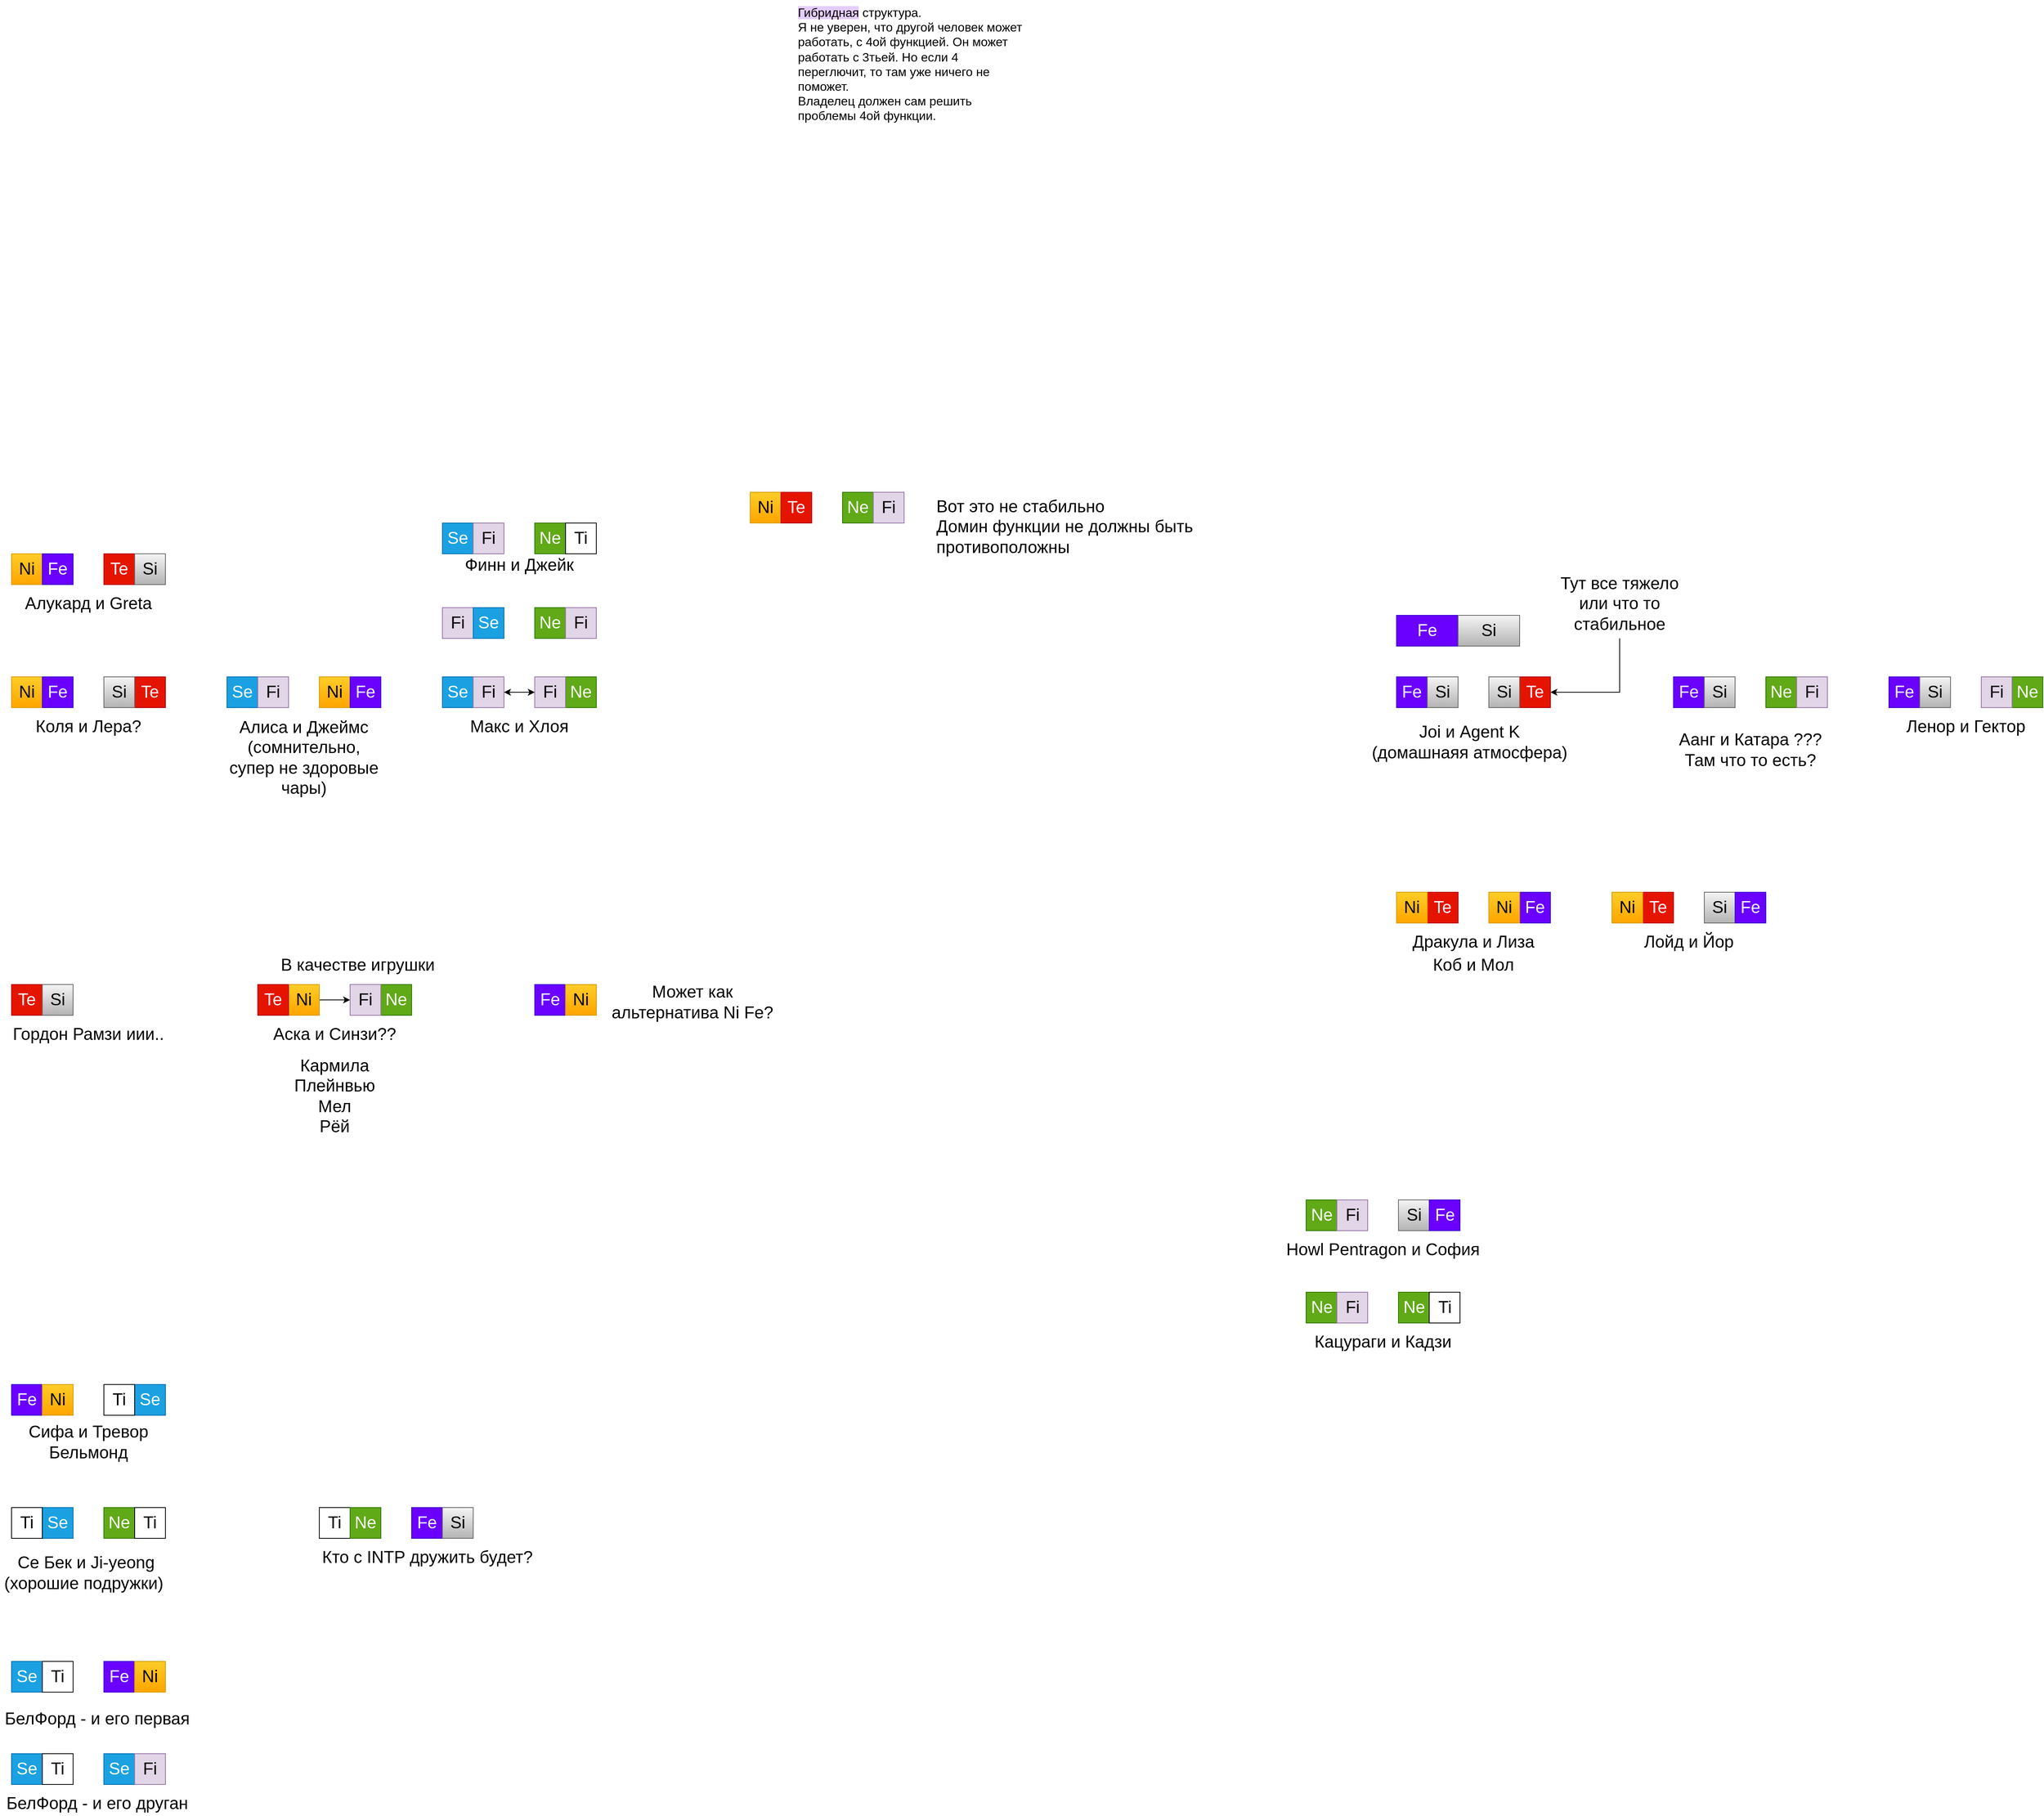 <mxfile version="20.8.16" type="device"><diagram name="Страница — 1" id="FupqnEjtOjm448nTk_es"><mxGraphModel dx="2751" dy="1129" grid="1" gridSize="10" guides="1" tooltips="1" connect="1" arrows="1" fold="1" page="0" pageScale="1" pageWidth="827" pageHeight="1169" math="0" shadow="0"><root><mxCell id="0"/><mxCell id="1" parent="0"/><mxCell id="Iz4gkImYk_Zym0ouWePq-146" value="&lt;span style=&quot;background-color: rgb(229, 204, 255);&quot;&gt;Гибридная&lt;/span&gt;&amp;nbsp;структура.&amp;nbsp;&lt;br&gt;Я не уверен, что другой человек может работать, с 4ой функцией. Он может работать с 3тьей. Но если 4 переглючит, то там уже ничего не поможет.&lt;br&gt;Владелец должен сам решить проблемы 4ой функции." style="text;html=1;strokeColor=none;fillColor=none;align=left;verticalAlign=top;whiteSpace=wrap;rounded=0;fontSize=16;" parent="1" vertex="1"><mxGeometry x="1780" y="880" width="300" height="270" as="geometry"/></mxCell><mxCell id="CeZ9bVjtD6haAGWCxzDd-1" value="&lt;font style=&quot;font-size: 22px;&quot;&gt;Se&lt;/font&gt;" style="rounded=0;whiteSpace=wrap;html=1;fillColor=#1ba1e2;fontColor=#ffffff;strokeColor=#006EAF;" vertex="1" parent="1"><mxGeometry x="1320" y="1760" width="40" height="40" as="geometry"/></mxCell><mxCell id="CeZ9bVjtD6haAGWCxzDd-2" value="&lt;font style=&quot;font-size: 22px;&quot;&gt;Fi&lt;/font&gt;" style="rounded=0;whiteSpace=wrap;html=1;fillColor=#e1d5e7;strokeColor=#9673a6;" vertex="1" parent="1"><mxGeometry x="1360" y="1760" width="40" height="40" as="geometry"/></mxCell><mxCell id="CeZ9bVjtD6haAGWCxzDd-3" value="&lt;font style=&quot;font-size: 22px;&quot;&gt;Ne&lt;/font&gt;" style="rounded=0;whiteSpace=wrap;html=1;fillColor=#60a917;fontColor=#ffffff;strokeColor=#2D7600;" vertex="1" parent="1"><mxGeometry x="1480" y="1760" width="40" height="40" as="geometry"/></mxCell><mxCell id="CeZ9bVjtD6haAGWCxzDd-4" value="&lt;font style=&quot;font-size: 22px;&quot;&gt;Fi&lt;/font&gt;" style="rounded=0;whiteSpace=wrap;html=1;fillColor=#e1d5e7;strokeColor=#9673a6;" vertex="1" parent="1"><mxGeometry x="1440" y="1760" width="40" height="40" as="geometry"/></mxCell><mxCell id="CeZ9bVjtD6haAGWCxzDd-6" value="Макс и Хлоя" style="text;html=1;strokeColor=none;fillColor=none;align=center;verticalAlign=middle;whiteSpace=wrap;rounded=0;fontSize=22;" vertex="1" parent="1"><mxGeometry x="1320" y="1810" width="200" height="30" as="geometry"/></mxCell><mxCell id="CeZ9bVjtD6haAGWCxzDd-7" value="" style="endArrow=classic;startArrow=classic;html=1;rounded=0;fontSize=22;exitX=1;exitY=0.5;exitDx=0;exitDy=0;entryX=0;entryY=0.5;entryDx=0;entryDy=0;" edge="1" parent="1" source="CeZ9bVjtD6haAGWCxzDd-2" target="CeZ9bVjtD6haAGWCxzDd-4"><mxGeometry width="50" height="50" relative="1" as="geometry"><mxPoint x="1400" y="1740" as="sourcePoint"/><mxPoint x="1450" y="1690" as="targetPoint"/></mxGeometry></mxCell><mxCell id="CeZ9bVjtD6haAGWCxzDd-8" value="&lt;font style=&quot;font-size: 22px;&quot;&gt;Te&lt;/font&gt;" style="rounded=0;whiteSpace=wrap;html=1;fillColor=#e51400;fontColor=#ffffff;strokeColor=#B20000;" vertex="1" parent="1"><mxGeometry x="2600" y="2040" width="40" height="40" as="geometry"/></mxCell><mxCell id="CeZ9bVjtD6haAGWCxzDd-9" value="&lt;font style=&quot;font-size: 22px;&quot;&gt;Ni&lt;/font&gt;" style="rounded=0;whiteSpace=wrap;html=1;fillColor=#ffcd28;strokeColor=#d79b00;gradientColor=#ffa500;" vertex="1" parent="1"><mxGeometry x="2560" y="2040" width="40" height="40" as="geometry"/></mxCell><mxCell id="CeZ9bVjtD6haAGWCxzDd-10" value="&lt;font style=&quot;font-size: 22px;&quot;&gt;Fe&lt;/font&gt;" style="rounded=0;whiteSpace=wrap;html=1;fillColor=#6a00ff;fontColor=#ffffff;strokeColor=#3700CC;" vertex="1" parent="1"><mxGeometry x="2720" y="2040" width="40" height="40" as="geometry"/></mxCell><mxCell id="CeZ9bVjtD6haAGWCxzDd-11" value="&lt;font style=&quot;font-size: 22px;&quot;&gt;Ni&lt;/font&gt;" style="rounded=0;whiteSpace=wrap;html=1;fillColor=#ffcd28;strokeColor=#d79b00;gradientColor=#ffa500;" vertex="1" parent="1"><mxGeometry x="2680" y="2040" width="40" height="40" as="geometry"/></mxCell><mxCell id="CeZ9bVjtD6haAGWCxzDd-12" value="Дракула и Лиза" style="text;html=1;strokeColor=none;fillColor=none;align=center;verticalAlign=middle;whiteSpace=wrap;rounded=0;fontSize=22;" vertex="1" parent="1"><mxGeometry x="2560" y="2090" width="200" height="30" as="geometry"/></mxCell><mxCell id="CeZ9bVjtD6haAGWCxzDd-13" value="Коб и Мол" style="text;html=1;strokeColor=none;fillColor=none;align=center;verticalAlign=middle;whiteSpace=wrap;rounded=0;fontSize=22;" vertex="1" parent="1"><mxGeometry x="2560" y="2120" width="200" height="30" as="geometry"/></mxCell><mxCell id="CeZ9bVjtD6haAGWCxzDd-14" value="&lt;font style=&quot;font-size: 22px;&quot;&gt;Te&lt;/font&gt;" style="rounded=0;whiteSpace=wrap;html=1;fillColor=#e51400;fontColor=#ffffff;strokeColor=#B20000;" vertex="1" parent="1"><mxGeometry x="2720" y="1760" width="40" height="40" as="geometry"/></mxCell><mxCell id="CeZ9bVjtD6haAGWCxzDd-16" value="&lt;font style=&quot;font-size: 22px;&quot;&gt;Fe&lt;/font&gt;" style="rounded=0;whiteSpace=wrap;html=1;fillColor=#6a00ff;fontColor=#ffffff;strokeColor=#3700CC;" vertex="1" parent="1"><mxGeometry x="2560" y="1760" width="40" height="40" as="geometry"/></mxCell><mxCell id="CeZ9bVjtD6haAGWCxzDd-17" value="&lt;font style=&quot;font-size: 22px;&quot;&gt;Si&lt;/font&gt;" style="rounded=0;whiteSpace=wrap;html=1;fillColor=#f5f5f5;strokeColor=#666666;gradientColor=#b3b3b3;" vertex="1" parent="1"><mxGeometry x="2600" y="1760" width="40" height="40" as="geometry"/></mxCell><mxCell id="CeZ9bVjtD6haAGWCxzDd-18" value="Joi и Agent K &lt;br&gt;(домашнаяя атмосфера)" style="text;html=1;strokeColor=none;fillColor=none;align=center;verticalAlign=middle;whiteSpace=wrap;rounded=0;fontSize=22;" vertex="1" parent="1"><mxGeometry x="2510" y="1820" width="290" height="50" as="geometry"/></mxCell><mxCell id="CeZ9bVjtD6haAGWCxzDd-20" value="&lt;font style=&quot;font-size: 22px;&quot;&gt;Si&lt;/font&gt;" style="rounded=0;whiteSpace=wrap;html=1;fillColor=#f5f5f5;strokeColor=#666666;gradientColor=#b3b3b3;" vertex="1" parent="1"><mxGeometry x="2680" y="1760" width="40" height="40" as="geometry"/></mxCell><mxCell id="CeZ9bVjtD6haAGWCxzDd-21" value="&lt;font style=&quot;font-size: 22px;&quot;&gt;Se&lt;/font&gt;" style="rounded=0;whiteSpace=wrap;html=1;fillColor=#1ba1e2;fontColor=#ffffff;strokeColor=#006EAF;" vertex="1" parent="1"><mxGeometry x="1040" y="1760" width="40" height="40" as="geometry"/></mxCell><mxCell id="CeZ9bVjtD6haAGWCxzDd-22" value="&lt;font style=&quot;font-size: 22px;&quot;&gt;Fi&lt;/font&gt;" style="rounded=0;whiteSpace=wrap;html=1;fillColor=#e1d5e7;strokeColor=#9673a6;" vertex="1" parent="1"><mxGeometry x="1080" y="1760" width="40" height="40" as="geometry"/></mxCell><mxCell id="CeZ9bVjtD6haAGWCxzDd-23" value="&lt;font style=&quot;font-size: 22px;&quot;&gt;Ni&lt;/font&gt;" style="rounded=0;whiteSpace=wrap;html=1;fillColor=#ffcd28;strokeColor=#d79b00;gradientColor=#ffa500;" vertex="1" parent="1"><mxGeometry x="1160" y="1760" width="40" height="40" as="geometry"/></mxCell><mxCell id="CeZ9bVjtD6haAGWCxzDd-24" value="&lt;font style=&quot;font-size: 22px;&quot;&gt;Fe&lt;/font&gt;" style="rounded=0;whiteSpace=wrap;html=1;fillColor=#6a00ff;fontColor=#ffffff;strokeColor=#3700CC;" vertex="1" parent="1"><mxGeometry x="1200" y="1760" width="40" height="40" as="geometry"/></mxCell><mxCell id="CeZ9bVjtD6haAGWCxzDd-25" value="Алиса и Джеймс&lt;br&gt;(сомнительно, супер не здоровые чары)" style="text;html=1;strokeColor=none;fillColor=none;align=center;verticalAlign=middle;whiteSpace=wrap;rounded=0;fontSize=22;" vertex="1" parent="1"><mxGeometry x="1040" y="1840" width="200" height="50" as="geometry"/></mxCell><mxCell id="CeZ9bVjtD6haAGWCxzDd-27" value="&lt;font style=&quot;font-size: 22px;&quot;&gt;Fe&lt;/font&gt;" style="rounded=0;whiteSpace=wrap;html=1;fillColor=#6a00ff;fontColor=#ffffff;strokeColor=#3700CC;" vertex="1" parent="1"><mxGeometry x="2920" y="1760" width="40" height="40" as="geometry"/></mxCell><mxCell id="CeZ9bVjtD6haAGWCxzDd-28" value="&lt;font style=&quot;font-size: 22px;&quot;&gt;Si&lt;/font&gt;" style="rounded=0;whiteSpace=wrap;html=1;fillColor=#f5f5f5;strokeColor=#666666;gradientColor=#b3b3b3;" vertex="1" parent="1"><mxGeometry x="2960" y="1760" width="40" height="40" as="geometry"/></mxCell><mxCell id="CeZ9bVjtD6haAGWCxzDd-31" value="&lt;font style=&quot;font-size: 22px;&quot;&gt;Ne&lt;/font&gt;" style="rounded=0;whiteSpace=wrap;html=1;fillColor=#60a917;fontColor=#ffffff;strokeColor=#2D7600;" vertex="1" parent="1"><mxGeometry x="3040" y="1760" width="40" height="40" as="geometry"/></mxCell><mxCell id="CeZ9bVjtD6haAGWCxzDd-32" value="&lt;font style=&quot;font-size: 22px;&quot;&gt;Fi&lt;/font&gt;" style="rounded=0;whiteSpace=wrap;html=1;fillColor=#e1d5e7;strokeColor=#9673a6;" vertex="1" parent="1"><mxGeometry x="3080" y="1760" width="40" height="40" as="geometry"/></mxCell><mxCell id="CeZ9bVjtD6haAGWCxzDd-33" value="Аанг и Катара ??? Там что то есть?" style="text;html=1;strokeColor=none;fillColor=none;align=center;verticalAlign=middle;whiteSpace=wrap;rounded=0;fontSize=22;" vertex="1" parent="1"><mxGeometry x="2920" y="1820" width="200" height="70" as="geometry"/></mxCell><mxCell id="CeZ9bVjtD6haAGWCxzDd-34" value="&lt;font style=&quot;font-size: 22px;&quot;&gt;Fe&lt;/font&gt;" style="rounded=0;whiteSpace=wrap;html=1;fillColor=#6a00ff;fontColor=#ffffff;strokeColor=#3700CC;" vertex="1" parent="1"><mxGeometry x="3200" y="1760" width="40" height="40" as="geometry"/></mxCell><mxCell id="CeZ9bVjtD6haAGWCxzDd-35" value="&lt;font style=&quot;font-size: 22px;&quot;&gt;Si&lt;/font&gt;" style="rounded=0;whiteSpace=wrap;html=1;fillColor=#f5f5f5;strokeColor=#666666;gradientColor=#b3b3b3;" vertex="1" parent="1"><mxGeometry x="3240" y="1760" width="40" height="40" as="geometry"/></mxCell><mxCell id="CeZ9bVjtD6haAGWCxzDd-36" value="&lt;font style=&quot;font-size: 22px;&quot;&gt;Ne&lt;/font&gt;" style="rounded=0;whiteSpace=wrap;html=1;fillColor=#60a917;fontColor=#ffffff;strokeColor=#2D7600;" vertex="1" parent="1"><mxGeometry x="3360" y="1760" width="40" height="40" as="geometry"/></mxCell><mxCell id="CeZ9bVjtD6haAGWCxzDd-37" value="&lt;font style=&quot;font-size: 22px;&quot;&gt;Fi&lt;/font&gt;" style="rounded=0;whiteSpace=wrap;html=1;fillColor=#e1d5e7;strokeColor=#9673a6;" vertex="1" parent="1"><mxGeometry x="3320" y="1760" width="40" height="40" as="geometry"/></mxCell><mxCell id="CeZ9bVjtD6haAGWCxzDd-38" value="Ленор и Гектор" style="text;html=1;strokeColor=none;fillColor=none;align=center;verticalAlign=middle;whiteSpace=wrap;rounded=0;fontSize=22;" vertex="1" parent="1"><mxGeometry x="3210" y="1800" width="180" height="50" as="geometry"/></mxCell><mxCell id="CeZ9bVjtD6haAGWCxzDd-39" value="&lt;font style=&quot;font-size: 22px;&quot;&gt;Fe&lt;/font&gt;" style="rounded=0;whiteSpace=wrap;html=1;fillColor=#6a00ff;fontColor=#ffffff;strokeColor=#3700CC;" vertex="1" parent="1"><mxGeometry x="2560" y="1680" width="80" height="40" as="geometry"/></mxCell><mxCell id="CeZ9bVjtD6haAGWCxzDd-40" value="&lt;font style=&quot;font-size: 22px;&quot;&gt;Si&lt;/font&gt;" style="rounded=0;whiteSpace=wrap;html=1;fillColor=#f5f5f5;strokeColor=#666666;gradientColor=#b3b3b3;" vertex="1" parent="1"><mxGeometry x="2640" y="1680" width="80" height="40" as="geometry"/></mxCell><mxCell id="CeZ9bVjtD6haAGWCxzDd-41" value="&lt;font style=&quot;font-size: 22px;&quot;&gt;Te&lt;/font&gt;" style="rounded=0;whiteSpace=wrap;html=1;fillColor=#e51400;fontColor=#ffffff;strokeColor=#B20000;" vertex="1" parent="1"><mxGeometry x="2880" y="2040" width="40" height="40" as="geometry"/></mxCell><mxCell id="CeZ9bVjtD6haAGWCxzDd-42" value="&lt;font style=&quot;font-size: 22px;&quot;&gt;Ni&lt;/font&gt;" style="rounded=0;whiteSpace=wrap;html=1;fillColor=#ffcd28;strokeColor=#d79b00;gradientColor=#ffa500;" vertex="1" parent="1"><mxGeometry x="2840" y="2040" width="40" height="40" as="geometry"/></mxCell><mxCell id="CeZ9bVjtD6haAGWCxzDd-43" value="&lt;font style=&quot;font-size: 22px;&quot;&gt;Si&lt;/font&gt;" style="rounded=0;whiteSpace=wrap;html=1;fillColor=#f5f5f5;strokeColor=#666666;gradientColor=#b3b3b3;" vertex="1" parent="1"><mxGeometry x="2960" y="2040" width="40" height="40" as="geometry"/></mxCell><mxCell id="CeZ9bVjtD6haAGWCxzDd-44" value="&lt;font style=&quot;font-size: 22px;&quot;&gt;Fe&lt;/font&gt;" style="rounded=0;whiteSpace=wrap;html=1;fillColor=#6a00ff;fontColor=#ffffff;strokeColor=#3700CC;" vertex="1" parent="1"><mxGeometry x="3000" y="2040" width="40" height="40" as="geometry"/></mxCell><mxCell id="CeZ9bVjtD6haAGWCxzDd-45" value="Лойд и Йор" style="text;html=1;strokeColor=none;fillColor=none;align=center;verticalAlign=middle;whiteSpace=wrap;rounded=0;fontSize=22;" vertex="1" parent="1"><mxGeometry x="2840" y="2090" width="200" height="30" as="geometry"/></mxCell><mxCell id="CeZ9bVjtD6haAGWCxzDd-49" style="edgeStyle=orthogonalEdgeStyle;rounded=0;orthogonalLoop=1;jettySize=auto;html=1;exitX=0.5;exitY=1;exitDx=0;exitDy=0;entryX=1;entryY=0.5;entryDx=0;entryDy=0;fontSize=22;" edge="1" parent="1" source="CeZ9bVjtD6haAGWCxzDd-48" target="CeZ9bVjtD6haAGWCxzDd-14"><mxGeometry relative="1" as="geometry"/></mxCell><mxCell id="CeZ9bVjtD6haAGWCxzDd-48" value="Тут все тяжело или что то стабильное" style="text;html=1;strokeColor=none;fillColor=none;align=center;verticalAlign=middle;whiteSpace=wrap;rounded=0;fontSize=22;" vertex="1" parent="1"><mxGeometry x="2760" y="1620" width="180" height="90" as="geometry"/></mxCell><mxCell id="CeZ9bVjtD6haAGWCxzDd-50" value="&lt;font style=&quot;font-size: 22px;&quot;&gt;Ni&lt;/font&gt;" style="rounded=0;whiteSpace=wrap;html=1;fillColor=#ffcd28;strokeColor=#d79b00;gradientColor=#ffa500;" vertex="1" parent="1"><mxGeometry x="760" y="1760" width="40" height="40" as="geometry"/></mxCell><mxCell id="CeZ9bVjtD6haAGWCxzDd-51" value="&lt;font style=&quot;font-size: 22px;&quot;&gt;Fe&lt;/font&gt;" style="rounded=0;whiteSpace=wrap;html=1;fillColor=#6a00ff;fontColor=#ffffff;strokeColor=#3700CC;" vertex="1" parent="1"><mxGeometry x="800" y="1760" width="40" height="40" as="geometry"/></mxCell><mxCell id="CeZ9bVjtD6haAGWCxzDd-52" value="&lt;font style=&quot;font-size: 22px;&quot;&gt;Te&lt;/font&gt;" style="rounded=0;whiteSpace=wrap;html=1;fillColor=#e51400;fontColor=#ffffff;strokeColor=#B20000;" vertex="1" parent="1"><mxGeometry x="920" y="1760" width="40" height="40" as="geometry"/></mxCell><mxCell id="CeZ9bVjtD6haAGWCxzDd-53" value="&lt;font style=&quot;font-size: 22px;&quot;&gt;Si&lt;/font&gt;" style="rounded=0;whiteSpace=wrap;html=1;fillColor=#f5f5f5;strokeColor=#666666;gradientColor=#b3b3b3;" vertex="1" parent="1"><mxGeometry x="880" y="1760" width="40" height="40" as="geometry"/></mxCell><mxCell id="CeZ9bVjtD6haAGWCxzDd-55" value="Коля и Лера?" style="text;html=1;strokeColor=none;fillColor=none;align=center;verticalAlign=middle;whiteSpace=wrap;rounded=0;fontSize=22;" vertex="1" parent="1"><mxGeometry x="760" y="1810" width="200" height="30" as="geometry"/></mxCell><mxCell id="CeZ9bVjtD6haAGWCxzDd-56" value="&lt;font style=&quot;font-size: 22px;&quot;&gt;Te&lt;/font&gt;" style="rounded=0;whiteSpace=wrap;html=1;fillColor=#e51400;fontColor=#ffffff;strokeColor=#B20000;" vertex="1" parent="1"><mxGeometry x="760" y="2160" width="40" height="40" as="geometry"/></mxCell><mxCell id="CeZ9bVjtD6haAGWCxzDd-57" value="&lt;font style=&quot;font-size: 22px;&quot;&gt;Si&lt;/font&gt;" style="rounded=0;whiteSpace=wrap;html=1;fillColor=#f5f5f5;strokeColor=#666666;gradientColor=#b3b3b3;" vertex="1" parent="1"><mxGeometry x="800" y="2160" width="40" height="40" as="geometry"/></mxCell><mxCell id="CeZ9bVjtD6haAGWCxzDd-58" value="Гордон Рамзи иии.." style="text;html=1;strokeColor=none;fillColor=none;align=center;verticalAlign=middle;whiteSpace=wrap;rounded=0;fontSize=22;" vertex="1" parent="1"><mxGeometry x="760" y="2210" width="200" height="30" as="geometry"/></mxCell><mxCell id="CeZ9bVjtD6haAGWCxzDd-71" style="edgeStyle=orthogonalEdgeStyle;rounded=0;orthogonalLoop=1;jettySize=auto;html=1;exitX=1;exitY=0.5;exitDx=0;exitDy=0;entryX=0;entryY=0.5;entryDx=0;entryDy=0;fontSize=22;" edge="1" parent="1" source="CeZ9bVjtD6haAGWCxzDd-59" target="CeZ9bVjtD6haAGWCxzDd-63"><mxGeometry relative="1" as="geometry"/></mxCell><mxCell id="CeZ9bVjtD6haAGWCxzDd-59" value="&lt;font style=&quot;font-size: 22px;&quot;&gt;Ni&lt;/font&gt;" style="rounded=0;whiteSpace=wrap;html=1;fillColor=#ffcd28;strokeColor=#d79b00;gradientColor=#ffa500;" vertex="1" parent="1"><mxGeometry x="1120" y="2160" width="40" height="40" as="geometry"/></mxCell><mxCell id="CeZ9bVjtD6haAGWCxzDd-60" value="&lt;font style=&quot;font-size: 22px;&quot;&gt;Te&lt;/font&gt;" style="rounded=0;whiteSpace=wrap;html=1;fillColor=#e51400;fontColor=#ffffff;strokeColor=#B20000;" vertex="1" parent="1"><mxGeometry x="1080" y="2160" width="40" height="40" as="geometry"/></mxCell><mxCell id="CeZ9bVjtD6haAGWCxzDd-61" value="Аска и Синзи??" style="text;html=1;strokeColor=none;fillColor=none;align=center;verticalAlign=middle;whiteSpace=wrap;rounded=0;fontSize=22;" vertex="1" parent="1"><mxGeometry x="1080" y="2210" width="200" height="30" as="geometry"/></mxCell><mxCell id="CeZ9bVjtD6haAGWCxzDd-62" value="&lt;font style=&quot;font-size: 22px;&quot;&gt;Ne&lt;/font&gt;" style="rounded=0;whiteSpace=wrap;html=1;fillColor=#60a917;fontColor=#ffffff;strokeColor=#2D7600;" vertex="1" parent="1"><mxGeometry x="1240" y="2160" width="40" height="40" as="geometry"/></mxCell><mxCell id="CeZ9bVjtD6haAGWCxzDd-63" value="&lt;font style=&quot;font-size: 22px;&quot;&gt;Fi&lt;/font&gt;" style="rounded=0;whiteSpace=wrap;html=1;fillColor=#e1d5e7;strokeColor=#9673a6;" vertex="1" parent="1"><mxGeometry x="1200" y="2160" width="40" height="40" as="geometry"/></mxCell><mxCell id="CeZ9bVjtD6haAGWCxzDd-64" value="&lt;font style=&quot;font-size: 22px;&quot;&gt;Ni&lt;/font&gt;" style="rounded=0;whiteSpace=wrap;html=1;fillColor=#ffcd28;strokeColor=#d79b00;gradientColor=#ffa500;" vertex="1" parent="1"><mxGeometry x="760" y="1600" width="40" height="40" as="geometry"/></mxCell><mxCell id="CeZ9bVjtD6haAGWCxzDd-65" value="&lt;font style=&quot;font-size: 22px;&quot;&gt;Fe&lt;/font&gt;" style="rounded=0;whiteSpace=wrap;html=1;fillColor=#6a00ff;fontColor=#ffffff;strokeColor=#3700CC;" vertex="1" parent="1"><mxGeometry x="800" y="1600" width="40" height="40" as="geometry"/></mxCell><mxCell id="CeZ9bVjtD6haAGWCxzDd-66" value="&lt;font style=&quot;font-size: 22px;&quot;&gt;Te&lt;/font&gt;" style="rounded=0;whiteSpace=wrap;html=1;fillColor=#e51400;fontColor=#ffffff;strokeColor=#B20000;" vertex="1" parent="1"><mxGeometry x="880" y="1600" width="40" height="40" as="geometry"/></mxCell><mxCell id="CeZ9bVjtD6haAGWCxzDd-67" value="&lt;font style=&quot;font-size: 22px;&quot;&gt;Si&lt;/font&gt;" style="rounded=0;whiteSpace=wrap;html=1;fillColor=#f5f5f5;strokeColor=#666666;gradientColor=#b3b3b3;" vertex="1" parent="1"><mxGeometry x="920" y="1600" width="40" height="40" as="geometry"/></mxCell><mxCell id="CeZ9bVjtD6haAGWCxzDd-70" value="Алукард и Greta" style="text;html=1;strokeColor=none;fillColor=none;align=center;verticalAlign=middle;whiteSpace=wrap;rounded=0;fontSize=22;" vertex="1" parent="1"><mxGeometry x="760" y="1650" width="200" height="30" as="geometry"/></mxCell><mxCell id="CeZ9bVjtD6haAGWCxzDd-72" value="В качестве игрушки" style="text;html=1;strokeColor=none;fillColor=none;align=center;verticalAlign=middle;whiteSpace=wrap;rounded=0;fontSize=22;" vertex="1" parent="1"><mxGeometry x="1080" y="2120" width="260" height="30" as="geometry"/></mxCell><mxCell id="CeZ9bVjtD6haAGWCxzDd-73" value="Кармила&lt;br&gt;Плейнвью&lt;br&gt;Мел&lt;br&gt;Рёй" style="text;html=1;strokeColor=none;fillColor=none;align=center;verticalAlign=middle;whiteSpace=wrap;rounded=0;fontSize=22;" vertex="1" parent="1"><mxGeometry x="1080" y="2240" width="200" height="130" as="geometry"/></mxCell><mxCell id="CeZ9bVjtD6haAGWCxzDd-74" value="&lt;font style=&quot;font-size: 22px;&quot;&gt;Fe&lt;/font&gt;" style="rounded=0;whiteSpace=wrap;html=1;fillColor=#6a00ff;fontColor=#ffffff;strokeColor=#3700CC;" vertex="1" parent="1"><mxGeometry x="1440" y="2160" width="40" height="40" as="geometry"/></mxCell><mxCell id="CeZ9bVjtD6haAGWCxzDd-75" value="&lt;font style=&quot;font-size: 22px;&quot;&gt;Ni&lt;/font&gt;" style="rounded=0;whiteSpace=wrap;html=1;fillColor=#ffcd28;strokeColor=#d79b00;gradientColor=#ffa500;" vertex="1" parent="1"><mxGeometry x="1480" y="2160" width="40" height="40" as="geometry"/></mxCell><mxCell id="CeZ9bVjtD6haAGWCxzDd-76" value="Может как альтернатива Ni Fe?" style="text;html=1;strokeColor=none;fillColor=none;align=center;verticalAlign=middle;whiteSpace=wrap;rounded=0;fontSize=22;" vertex="1" parent="1"><mxGeometry x="1530" y="2150" width="230" height="65" as="geometry"/></mxCell><mxCell id="CeZ9bVjtD6haAGWCxzDd-77" value="&lt;font style=&quot;font-size: 22px;&quot;&gt;Ni&lt;/font&gt;" style="rounded=0;whiteSpace=wrap;html=1;fillColor=#ffcd28;strokeColor=#d79b00;gradientColor=#ffa500;" vertex="1" parent="1"><mxGeometry x="1720" y="1520" width="40" height="40" as="geometry"/></mxCell><mxCell id="CeZ9bVjtD6haAGWCxzDd-78" value="&lt;font style=&quot;font-size: 22px;&quot;&gt;Te&lt;/font&gt;" style="rounded=0;whiteSpace=wrap;html=1;fillColor=#e51400;fontColor=#ffffff;strokeColor=#B20000;" vertex="1" parent="1"><mxGeometry x="1760" y="1520" width="40" height="40" as="geometry"/></mxCell><mxCell id="CeZ9bVjtD6haAGWCxzDd-79" value="&lt;font style=&quot;font-size: 22px;&quot;&gt;Ne&lt;/font&gt;" style="rounded=0;whiteSpace=wrap;html=1;fillColor=#60a917;fontColor=#ffffff;strokeColor=#2D7600;" vertex="1" parent="1"><mxGeometry x="1840" y="1520" width="40" height="40" as="geometry"/></mxCell><mxCell id="CeZ9bVjtD6haAGWCxzDd-80" value="&lt;font style=&quot;font-size: 22px;&quot;&gt;Fi&lt;/font&gt;" style="rounded=0;whiteSpace=wrap;html=1;fillColor=#e1d5e7;strokeColor=#9673a6;" vertex="1" parent="1"><mxGeometry x="1880" y="1520" width="40" height="40" as="geometry"/></mxCell><mxCell id="CeZ9bVjtD6haAGWCxzDd-82" value="Вот это не стабильно &lt;br&gt;Домин функции не должны быть противоположны" style="text;html=1;strokeColor=none;fillColor=none;align=left;verticalAlign=middle;whiteSpace=wrap;rounded=0;fontSize=22;" vertex="1" parent="1"><mxGeometry x="1960" y="1520" width="350" height="90" as="geometry"/></mxCell><mxCell id="CeZ9bVjtD6haAGWCxzDd-83" value="&lt;font style=&quot;font-size: 22px;&quot;&gt;Fi&lt;/font&gt;" style="rounded=0;whiteSpace=wrap;html=1;fillColor=#e1d5e7;strokeColor=#9673a6;" vertex="1" parent="1"><mxGeometry x="1320" y="1670" width="40" height="40" as="geometry"/></mxCell><mxCell id="CeZ9bVjtD6haAGWCxzDd-84" value="&lt;font style=&quot;font-size: 22px;&quot;&gt;Se&lt;/font&gt;" style="rounded=0;whiteSpace=wrap;html=1;fillColor=#1ba1e2;fontColor=#ffffff;strokeColor=#006EAF;" vertex="1" parent="1"><mxGeometry x="1360" y="1670" width="40" height="40" as="geometry"/></mxCell><mxCell id="CeZ9bVjtD6haAGWCxzDd-85" value="&lt;font style=&quot;font-size: 22px;&quot;&gt;Ne&lt;/font&gt;" style="rounded=0;whiteSpace=wrap;html=1;fillColor=#60a917;fontColor=#ffffff;strokeColor=#2D7600;" vertex="1" parent="1"><mxGeometry x="1440" y="1670" width="40" height="40" as="geometry"/></mxCell><mxCell id="CeZ9bVjtD6haAGWCxzDd-86" value="&lt;font style=&quot;font-size: 22px;&quot;&gt;Fi&lt;/font&gt;" style="rounded=0;whiteSpace=wrap;html=1;fillColor=#e1d5e7;strokeColor=#9673a6;" vertex="1" parent="1"><mxGeometry x="1480" y="1670" width="40" height="40" as="geometry"/></mxCell><mxCell id="CeZ9bVjtD6haAGWCxzDd-89" value="&lt;font style=&quot;font-size: 22px;&quot;&gt;Se&lt;/font&gt;" style="rounded=0;whiteSpace=wrap;html=1;fillColor=#1ba1e2;fontColor=#ffffff;strokeColor=#006EAF;" vertex="1" parent="1"><mxGeometry x="920" y="2680" width="40" height="40" as="geometry"/></mxCell><mxCell id="CeZ9bVjtD6haAGWCxzDd-90" value="&lt;span style=&quot;font-size: 22px;&quot;&gt;Ti&lt;/span&gt;" style="rounded=0;whiteSpace=wrap;html=1;" vertex="1" parent="1"><mxGeometry x="880" y="2680" width="40" height="40" as="geometry"/></mxCell><mxCell id="CeZ9bVjtD6haAGWCxzDd-91" value="&lt;font style=&quot;font-size: 22px;&quot;&gt;Fe&lt;/font&gt;" style="rounded=0;whiteSpace=wrap;html=1;fillColor=#6a00ff;fontColor=#ffffff;strokeColor=#3700CC;" vertex="1" parent="1"><mxGeometry x="760" y="2680" width="40" height="40" as="geometry"/></mxCell><mxCell id="CeZ9bVjtD6haAGWCxzDd-92" value="&lt;font style=&quot;font-size: 22px;&quot;&gt;Ni&lt;/font&gt;" style="rounded=0;whiteSpace=wrap;html=1;fillColor=#ffcd28;strokeColor=#d79b00;gradientColor=#ffa500;" vertex="1" parent="1"><mxGeometry x="800" y="2680" width="40" height="40" as="geometry"/></mxCell><mxCell id="CeZ9bVjtD6haAGWCxzDd-93" value="Сифа и Тревор Бельмонд" style="text;html=1;strokeColor=none;fillColor=none;align=center;verticalAlign=middle;whiteSpace=wrap;rounded=0;fontSize=22;" vertex="1" parent="1"><mxGeometry x="760" y="2740" width="200" height="30" as="geometry"/></mxCell><mxCell id="CeZ9bVjtD6haAGWCxzDd-94" value="&lt;font style=&quot;font-size: 22px;&quot;&gt;Se&lt;/font&gt;" style="rounded=0;whiteSpace=wrap;html=1;fillColor=#1ba1e2;fontColor=#ffffff;strokeColor=#006EAF;" vertex="1" parent="1"><mxGeometry x="800" y="2840" width="40" height="40" as="geometry"/></mxCell><mxCell id="CeZ9bVjtD6haAGWCxzDd-95" value="&lt;span style=&quot;font-size: 22px;&quot;&gt;Ti&lt;/span&gt;" style="rounded=0;whiteSpace=wrap;html=1;" vertex="1" parent="1"><mxGeometry x="760" y="2840" width="40" height="40" as="geometry"/></mxCell><mxCell id="CeZ9bVjtD6haAGWCxzDd-96" value="&lt;font style=&quot;font-size: 22px;&quot;&gt;Ne&lt;/font&gt;" style="rounded=0;whiteSpace=wrap;html=1;fillColor=#60a917;fontColor=#ffffff;strokeColor=#2D7600;" vertex="1" parent="1"><mxGeometry x="880" y="2840" width="40" height="40" as="geometry"/></mxCell><mxCell id="CeZ9bVjtD6haAGWCxzDd-97" value="&lt;span style=&quot;font-size: 22px;&quot;&gt;Ti&lt;/span&gt;" style="rounded=0;whiteSpace=wrap;html=1;" vertex="1" parent="1"><mxGeometry x="920" y="2840" width="40" height="40" as="geometry"/></mxCell><mxCell id="CeZ9bVjtD6haAGWCxzDd-98" value="Се Бек и&amp;nbsp;Ji-yeong&amp;nbsp;&lt;br&gt;(хорошие подружки)&amp;nbsp;&amp;nbsp;" style="text;html=1;strokeColor=none;fillColor=none;align=center;verticalAlign=middle;whiteSpace=wrap;rounded=0;fontSize=22;" vertex="1" parent="1"><mxGeometry x="745" y="2910" width="230" height="30" as="geometry"/></mxCell><mxCell id="CeZ9bVjtD6haAGWCxzDd-100" value="&lt;font style=&quot;font-size: 22px;&quot;&gt;Se&lt;/font&gt;" style="rounded=0;whiteSpace=wrap;html=1;fillColor=#1ba1e2;fontColor=#ffffff;strokeColor=#006EAF;" vertex="1" parent="1"><mxGeometry x="760" y="3040" width="40" height="40" as="geometry"/></mxCell><mxCell id="CeZ9bVjtD6haAGWCxzDd-101" value="&lt;span style=&quot;font-size: 22px;&quot;&gt;Ti&lt;/span&gt;" style="rounded=0;whiteSpace=wrap;html=1;" vertex="1" parent="1"><mxGeometry x="800" y="3040" width="40" height="40" as="geometry"/></mxCell><mxCell id="CeZ9bVjtD6haAGWCxzDd-102" value="&lt;font style=&quot;font-size: 22px;&quot;&gt;Fe&lt;/font&gt;" style="rounded=0;whiteSpace=wrap;html=1;fillColor=#6a00ff;fontColor=#ffffff;strokeColor=#3700CC;" vertex="1" parent="1"><mxGeometry x="880" y="3040" width="40" height="40" as="geometry"/></mxCell><mxCell id="CeZ9bVjtD6haAGWCxzDd-103" value="&lt;font style=&quot;font-size: 22px;&quot;&gt;Ni&lt;/font&gt;" style="rounded=0;whiteSpace=wrap;html=1;fillColor=#ffcd28;strokeColor=#d79b00;gradientColor=#ffa500;" vertex="1" parent="1"><mxGeometry x="920" y="3040" width="40" height="40" as="geometry"/></mxCell><mxCell id="CeZ9bVjtD6haAGWCxzDd-104" value="БелФорд - и его первая&amp;nbsp;&amp;nbsp;" style="text;html=1;strokeColor=none;fillColor=none;align=center;verticalAlign=middle;whiteSpace=wrap;rounded=0;fontSize=22;" vertex="1" parent="1"><mxGeometry x="745" y="3100" width="265" height="30" as="geometry"/></mxCell><mxCell id="CeZ9bVjtD6haAGWCxzDd-106" value="&lt;font style=&quot;font-size: 22px;&quot;&gt;Se&lt;/font&gt;" style="rounded=0;whiteSpace=wrap;html=1;fillColor=#1ba1e2;fontColor=#ffffff;strokeColor=#006EAF;" vertex="1" parent="1"><mxGeometry x="760" y="3160" width="40" height="40" as="geometry"/></mxCell><mxCell id="CeZ9bVjtD6haAGWCxzDd-107" value="&lt;span style=&quot;font-size: 22px;&quot;&gt;Ti&lt;/span&gt;" style="rounded=0;whiteSpace=wrap;html=1;" vertex="1" parent="1"><mxGeometry x="800" y="3160" width="40" height="40" as="geometry"/></mxCell><mxCell id="CeZ9bVjtD6haAGWCxzDd-108" value="&lt;font style=&quot;font-size: 22px;&quot;&gt;Se&lt;/font&gt;" style="rounded=0;whiteSpace=wrap;html=1;fillColor=#1ba1e2;fontColor=#ffffff;strokeColor=#006EAF;" vertex="1" parent="1"><mxGeometry x="880" y="3160" width="40" height="40" as="geometry"/></mxCell><mxCell id="CeZ9bVjtD6haAGWCxzDd-110" value="&lt;font style=&quot;font-size: 22px;&quot;&gt;Fi&lt;/font&gt;" style="rounded=0;whiteSpace=wrap;html=1;fillColor=#e1d5e7;strokeColor=#9673a6;" vertex="1" parent="1"><mxGeometry x="920" y="3160" width="40" height="40" as="geometry"/></mxCell><mxCell id="CeZ9bVjtD6haAGWCxzDd-111" value="БелФорд - и его друган&amp;nbsp;&amp;nbsp;" style="text;html=1;strokeColor=none;fillColor=none;align=center;verticalAlign=middle;whiteSpace=wrap;rounded=0;fontSize=22;" vertex="1" parent="1"><mxGeometry x="745" y="3210" width="265" height="30" as="geometry"/></mxCell><mxCell id="CeZ9bVjtD6haAGWCxzDd-112" value="&lt;font style=&quot;font-size: 22px;&quot;&gt;Se&lt;/font&gt;" style="rounded=0;whiteSpace=wrap;html=1;fillColor=#1ba1e2;fontColor=#ffffff;strokeColor=#006EAF;" vertex="1" parent="1"><mxGeometry x="1320" y="1560" width="40" height="40" as="geometry"/></mxCell><mxCell id="CeZ9bVjtD6haAGWCxzDd-113" value="&lt;font style=&quot;font-size: 22px;&quot;&gt;Fi&lt;/font&gt;" style="rounded=0;whiteSpace=wrap;html=1;fillColor=#e1d5e7;strokeColor=#9673a6;" vertex="1" parent="1"><mxGeometry x="1360" y="1560" width="40" height="40" as="geometry"/></mxCell><mxCell id="CeZ9bVjtD6haAGWCxzDd-114" value="&lt;font style=&quot;font-size: 22px;&quot;&gt;Ne&lt;/font&gt;" style="rounded=0;whiteSpace=wrap;html=1;fillColor=#60a917;fontColor=#ffffff;strokeColor=#2D7600;" vertex="1" parent="1"><mxGeometry x="1440" y="1560" width="40" height="40" as="geometry"/></mxCell><mxCell id="CeZ9bVjtD6haAGWCxzDd-115" value="&lt;span style=&quot;font-size: 22px;&quot;&gt;Ti&lt;/span&gt;" style="rounded=0;whiteSpace=wrap;html=1;" vertex="1" parent="1"><mxGeometry x="1480" y="1560" width="40" height="40" as="geometry"/></mxCell><mxCell id="CeZ9bVjtD6haAGWCxzDd-116" value="Финн и Джейк" style="text;html=1;strokeColor=none;fillColor=none;align=center;verticalAlign=middle;whiteSpace=wrap;rounded=0;fontSize=22;" vertex="1" parent="1"><mxGeometry x="1320" y="1600" width="200" height="30" as="geometry"/></mxCell><mxCell id="CeZ9bVjtD6haAGWCxzDd-117" value="&lt;span style=&quot;font-size: 22px;&quot;&gt;Ti&lt;/span&gt;" style="rounded=0;whiteSpace=wrap;html=1;" vertex="1" parent="1"><mxGeometry x="1160" y="2840" width="40" height="40" as="geometry"/></mxCell><mxCell id="CeZ9bVjtD6haAGWCxzDd-118" value="&lt;font style=&quot;font-size: 22px;&quot;&gt;Ne&lt;/font&gt;" style="rounded=0;whiteSpace=wrap;html=1;fillColor=#60a917;fontColor=#ffffff;strokeColor=#2D7600;" vertex="1" parent="1"><mxGeometry x="1200" y="2840" width="40" height="40" as="geometry"/></mxCell><mxCell id="CeZ9bVjtD6haAGWCxzDd-119" value="Кто с INTP дружить будет?" style="text;html=1;strokeColor=none;fillColor=none;align=center;verticalAlign=middle;whiteSpace=wrap;rounded=0;fontSize=22;" vertex="1" parent="1"><mxGeometry x="1142.5" y="2890" width="315" height="30" as="geometry"/></mxCell><mxCell id="CeZ9bVjtD6haAGWCxzDd-124" value="&lt;font style=&quot;font-size: 22px;&quot;&gt;Fe&lt;/font&gt;" style="rounded=0;whiteSpace=wrap;html=1;fillColor=#6a00ff;fontColor=#ffffff;strokeColor=#3700CC;" vertex="1" parent="1"><mxGeometry x="1280" y="2840" width="40" height="40" as="geometry"/></mxCell><mxCell id="CeZ9bVjtD6haAGWCxzDd-125" value="&lt;font style=&quot;font-size: 22px;&quot;&gt;Si&lt;/font&gt;" style="rounded=0;whiteSpace=wrap;html=1;fillColor=#f5f5f5;strokeColor=#666666;gradientColor=#b3b3b3;" vertex="1" parent="1"><mxGeometry x="1320" y="2840" width="40" height="40" as="geometry"/></mxCell><mxCell id="CeZ9bVjtD6haAGWCxzDd-126" value="&lt;font style=&quot;font-size: 22px;&quot;&gt;Ne&lt;/font&gt;" style="rounded=0;whiteSpace=wrap;html=1;fillColor=#60a917;fontColor=#ffffff;strokeColor=#2D7600;" vertex="1" parent="1"><mxGeometry x="2442.5" y="2440" width="40" height="40" as="geometry"/></mxCell><mxCell id="CeZ9bVjtD6haAGWCxzDd-127" value="&lt;font style=&quot;font-size: 22px;&quot;&gt;Fi&lt;/font&gt;" style="rounded=0;whiteSpace=wrap;html=1;fillColor=#e1d5e7;strokeColor=#9673a6;" vertex="1" parent="1"><mxGeometry x="2482.5" y="2440" width="40" height="40" as="geometry"/></mxCell><mxCell id="CeZ9bVjtD6haAGWCxzDd-130" value="&lt;font style=&quot;font-size: 22px;&quot;&gt;Si&lt;/font&gt;" style="rounded=0;whiteSpace=wrap;html=1;fillColor=#f5f5f5;strokeColor=#666666;gradientColor=#b3b3b3;" vertex="1" parent="1"><mxGeometry x="2562.5" y="2440" width="40" height="40" as="geometry"/></mxCell><mxCell id="CeZ9bVjtD6haAGWCxzDd-131" value="&lt;font style=&quot;font-size: 22px;&quot;&gt;Fe&lt;/font&gt;" style="rounded=0;whiteSpace=wrap;html=1;fillColor=#6a00ff;fontColor=#ffffff;strokeColor=#3700CC;" vertex="1" parent="1"><mxGeometry x="2602.5" y="2440" width="40" height="40" as="geometry"/></mxCell><mxCell id="CeZ9bVjtD6haAGWCxzDd-132" value="Howl Pentragon и София" style="text;html=1;strokeColor=none;fillColor=none;align=center;verticalAlign=middle;whiteSpace=wrap;rounded=0;fontSize=22;" vertex="1" parent="1"><mxGeometry x="2410" y="2490" width="265" height="30" as="geometry"/></mxCell><mxCell id="CeZ9bVjtD6haAGWCxzDd-133" value="&lt;font style=&quot;font-size: 22px;&quot;&gt;Ne&lt;/font&gt;" style="rounded=0;whiteSpace=wrap;html=1;fillColor=#60a917;fontColor=#ffffff;strokeColor=#2D7600;" vertex="1" parent="1"><mxGeometry x="2442.5" y="2560" width="40" height="40" as="geometry"/></mxCell><mxCell id="CeZ9bVjtD6haAGWCxzDd-138" value="&lt;font style=&quot;font-size: 22px;&quot;&gt;Ne&lt;/font&gt;" style="rounded=0;whiteSpace=wrap;html=1;fillColor=#60a917;fontColor=#ffffff;strokeColor=#2D7600;" vertex="1" parent="1"><mxGeometry x="2562.5" y="2560" width="40" height="40" as="geometry"/></mxCell><mxCell id="CeZ9bVjtD6haAGWCxzDd-139" value="&lt;span style=&quot;font-size: 22px;&quot;&gt;Ti&lt;/span&gt;" style="rounded=0;whiteSpace=wrap;html=1;" vertex="1" parent="1"><mxGeometry x="2602.5" y="2560" width="40" height="40" as="geometry"/></mxCell><mxCell id="CeZ9bVjtD6haAGWCxzDd-140" value="&lt;font style=&quot;font-size: 22px;&quot;&gt;Fi&lt;/font&gt;" style="rounded=0;whiteSpace=wrap;html=1;fillColor=#e1d5e7;strokeColor=#9673a6;" vertex="1" parent="1"><mxGeometry x="2482.5" y="2560" width="40" height="40" as="geometry"/></mxCell><mxCell id="CeZ9bVjtD6haAGWCxzDd-141" value="Кацураги и Кадзи" style="text;html=1;strokeColor=none;fillColor=none;align=center;verticalAlign=middle;whiteSpace=wrap;rounded=0;fontSize=22;" vertex="1" parent="1"><mxGeometry x="2410" y="2610" width="265" height="30" as="geometry"/></mxCell></root></mxGraphModel></diagram></mxfile>